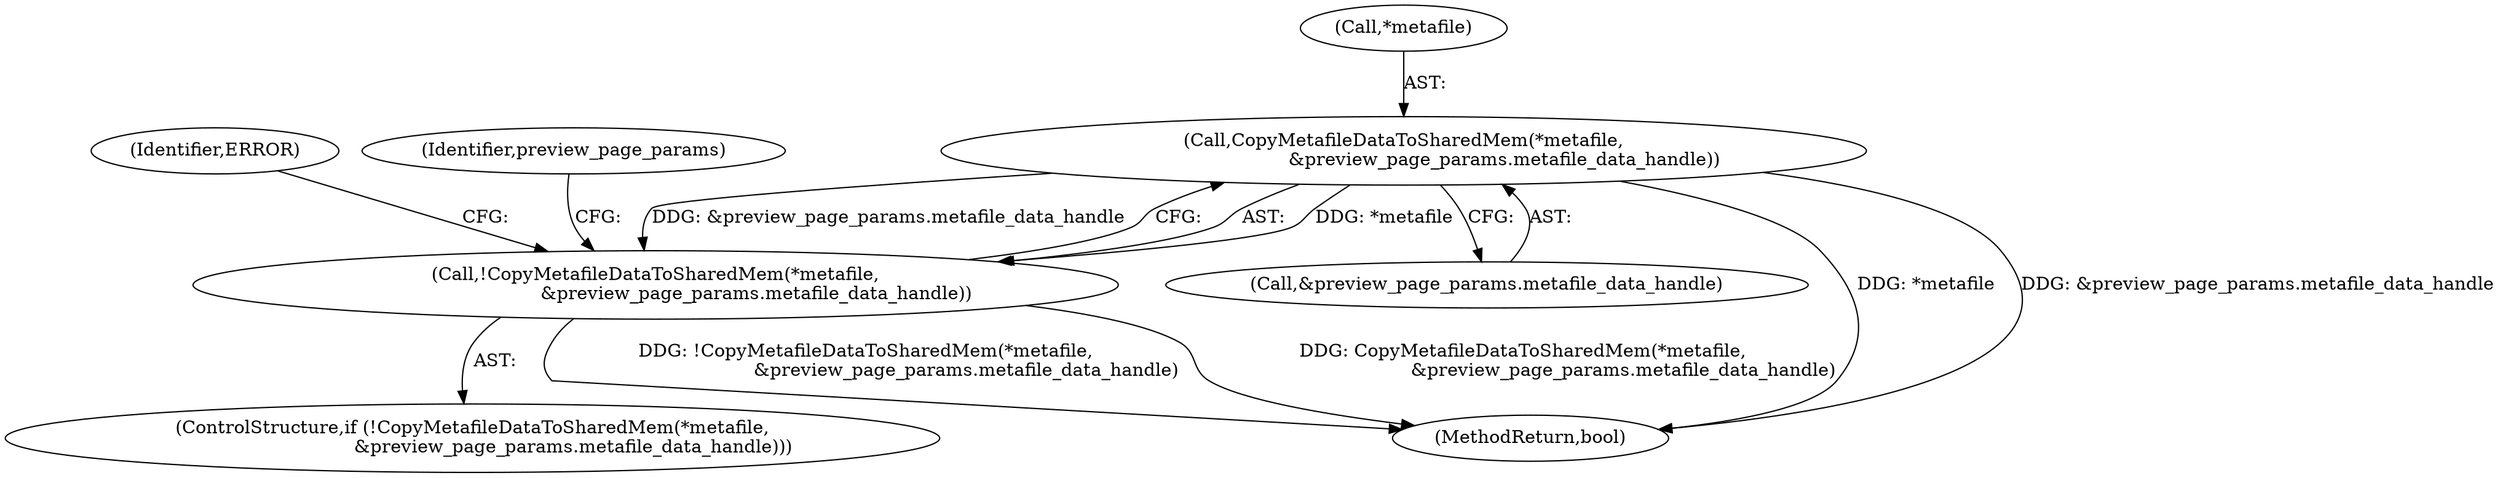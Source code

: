 digraph "1_Chrome_673ce95d481ea9368c4d4d43ac756ba1d6d9e608_2@pointer" {
"1000131" [label="(Call,CopyMetafileDataToSharedMem(*metafile,\n                                   &preview_page_params.metafile_data_handle))"];
"1000130" [label="(Call,!CopyMetafileDataToSharedMem(*metafile,\n                                   &preview_page_params.metafile_data_handle))"];
"1000141" [label="(Identifier,ERROR)"];
"1000130" [label="(Call,!CopyMetafileDataToSharedMem(*metafile,\n                                   &preview_page_params.metafile_data_handle))"];
"1000134" [label="(Call,&preview_page_params.metafile_data_handle)"];
"1000171" [label="(MethodReturn,bool)"];
"1000129" [label="(ControlStructure,if (!CopyMetafileDataToSharedMem(*metafile,\n                                   &preview_page_params.metafile_data_handle)))"];
"1000131" [label="(Call,CopyMetafileDataToSharedMem(*metafile,\n                                   &preview_page_params.metafile_data_handle))"];
"1000149" [label="(Identifier,preview_page_params)"];
"1000132" [label="(Call,*metafile)"];
"1000131" -> "1000130"  [label="AST: "];
"1000131" -> "1000134"  [label="CFG: "];
"1000132" -> "1000131"  [label="AST: "];
"1000134" -> "1000131"  [label="AST: "];
"1000130" -> "1000131"  [label="CFG: "];
"1000131" -> "1000171"  [label="DDG: *metafile"];
"1000131" -> "1000171"  [label="DDG: &preview_page_params.metafile_data_handle"];
"1000131" -> "1000130"  [label="DDG: *metafile"];
"1000131" -> "1000130"  [label="DDG: &preview_page_params.metafile_data_handle"];
"1000130" -> "1000129"  [label="AST: "];
"1000141" -> "1000130"  [label="CFG: "];
"1000149" -> "1000130"  [label="CFG: "];
"1000130" -> "1000171"  [label="DDG: !CopyMetafileDataToSharedMem(*metafile,\n                                   &preview_page_params.metafile_data_handle)"];
"1000130" -> "1000171"  [label="DDG: CopyMetafileDataToSharedMem(*metafile,\n                                   &preview_page_params.metafile_data_handle)"];
}

